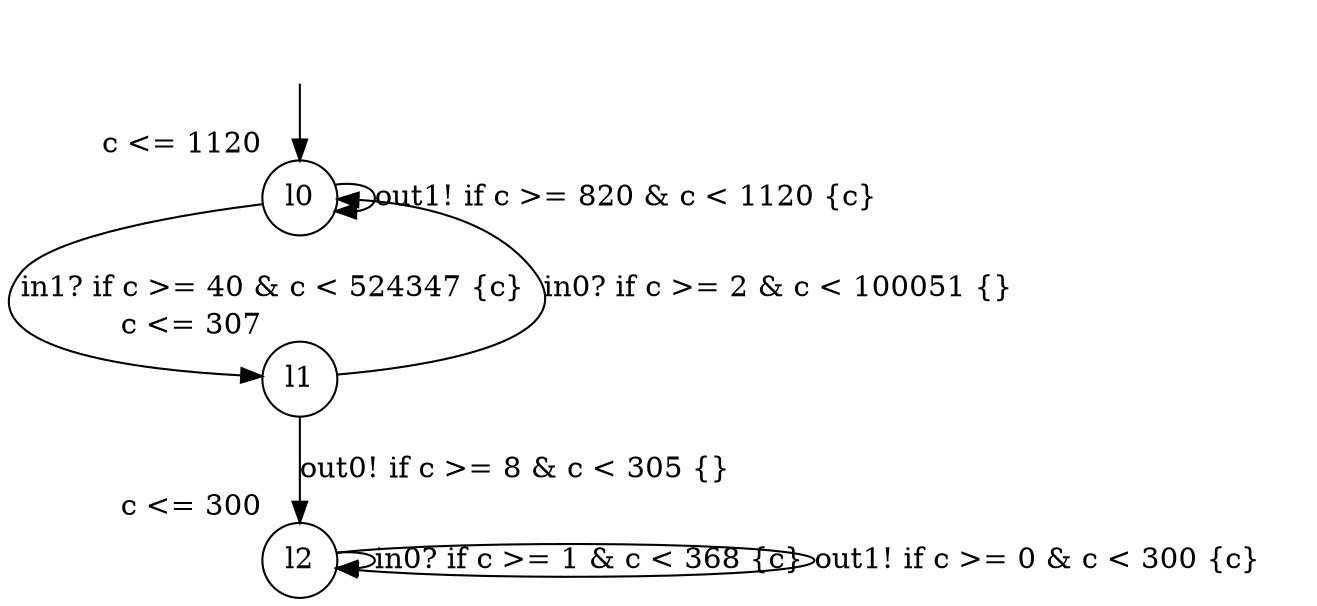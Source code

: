 digraph g {
__start0 [label="" shape="none"];
l0 [shape="circle" margin=0 label="l0", xlabel="c <= 1120"];
l1 [shape="circle" margin=0 label="l1", xlabel="c <= 307"];
l2 [shape="circle" margin=0 label="l2", xlabel="c <= 300"];
l0 -> l1 [label="in1? if c >= 40 & c < 524347 {c} "];
l0 -> l0 [label="out1! if c >= 820 & c < 1120 {c} "];
l1 -> l0 [label="in0? if c >= 2 & c < 100051 {} "];
l1 -> l2 [label="out0! if c >= 8 & c < 305 {} "];
l2 -> l2 [label="in0? if c >= 1 & c < 368 {c} "];
l2 -> l2 [label="out1! if c >= 0 & c < 300 {c} "];
__start0 -> l0;
}
